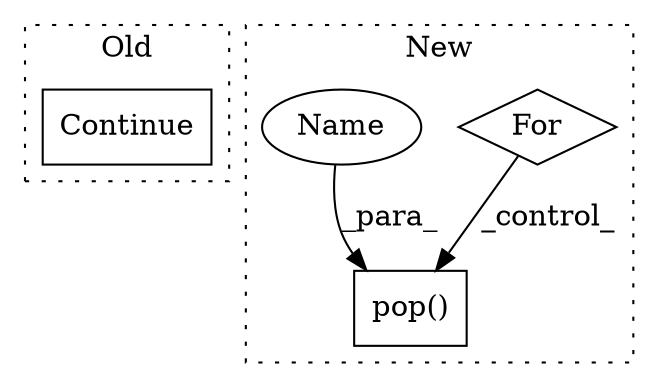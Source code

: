 digraph G {
subgraph cluster0 {
1 [label="Continue" a="43" s="1841" l="8" shape="box"];
label = "Old";
style="dotted";
}
subgraph cluster1 {
2 [label="pop()" a="75" s="1877,1906" l="26,1" shape="box"];
3 [label="For" a="107" s="1833,1863" l="4,14" shape="diamond"];
4 [label="Name" a="87" s="1903" l="3" shape="ellipse"];
label = "New";
style="dotted";
}
3 -> 2 [label="_control_"];
4 -> 2 [label="_para_"];
}
